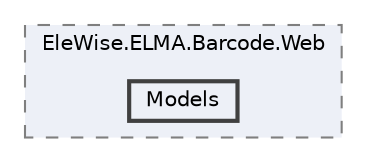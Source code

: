 digraph "Web/Modules/EleWise.ELMA.Barcode.Web/Models"
{
 // LATEX_PDF_SIZE
  bgcolor="transparent";
  edge [fontname=Helvetica,fontsize=10,labelfontname=Helvetica,labelfontsize=10];
  node [fontname=Helvetica,fontsize=10,shape=box,height=0.2,width=0.4];
  compound=true
  subgraph clusterdir_6cc39bfd70c26501a3db6b9f98789448 {
    graph [ bgcolor="#edf0f7", pencolor="grey50", label="EleWise.ELMA.Barcode.Web", fontname=Helvetica,fontsize=10 style="filled,dashed", URL="dir_6cc39bfd70c26501a3db6b9f98789448.html",tooltip=""]
  dir_480d1abbd2e92235a93bf92d95793397 [label="Models", fillcolor="#edf0f7", color="grey25", style="filled,bold", URL="dir_480d1abbd2e92235a93bf92d95793397.html",tooltip=""];
  }
}

